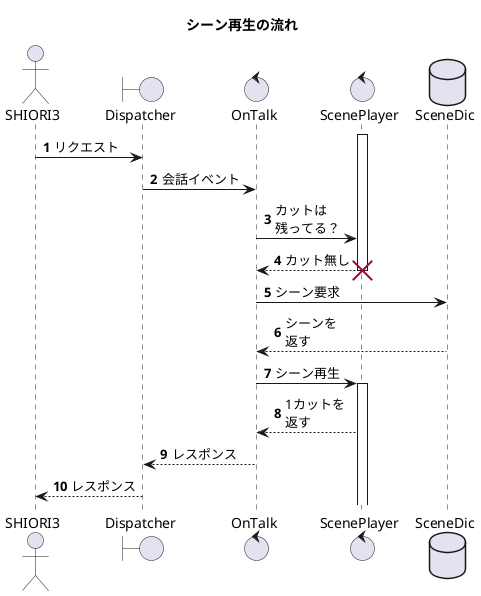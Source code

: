 @startuml
title シーン再生の流れ
autonumber

actor SHIORI3
boundary Dispatcher
control OnTalk
control ScenePlayer
database SceneDic

activate ScenePlayer
SHIORI3 -> Dispatcher: リクエスト
Dispatcher -> OnTalk: 会話イベント
OnTalk -> ScenePlayer: カットは\n残ってる？
ScenePlayer --> OnTalk: カット無し
destroy ScenePlayer
OnTalk -> SceneDic: シーン要求
SceneDic --> OnTalk: シーンを\n返す

OnTalk -> ScenePlayer: シーン再生
activate ScenePlayer

ScenePlayer --> OnTalk: 1カットを\n返す 
OnTalk --> Dispatcher: レスポンス
Dispatcher --> SHIORI3: レスポンス

@enduml